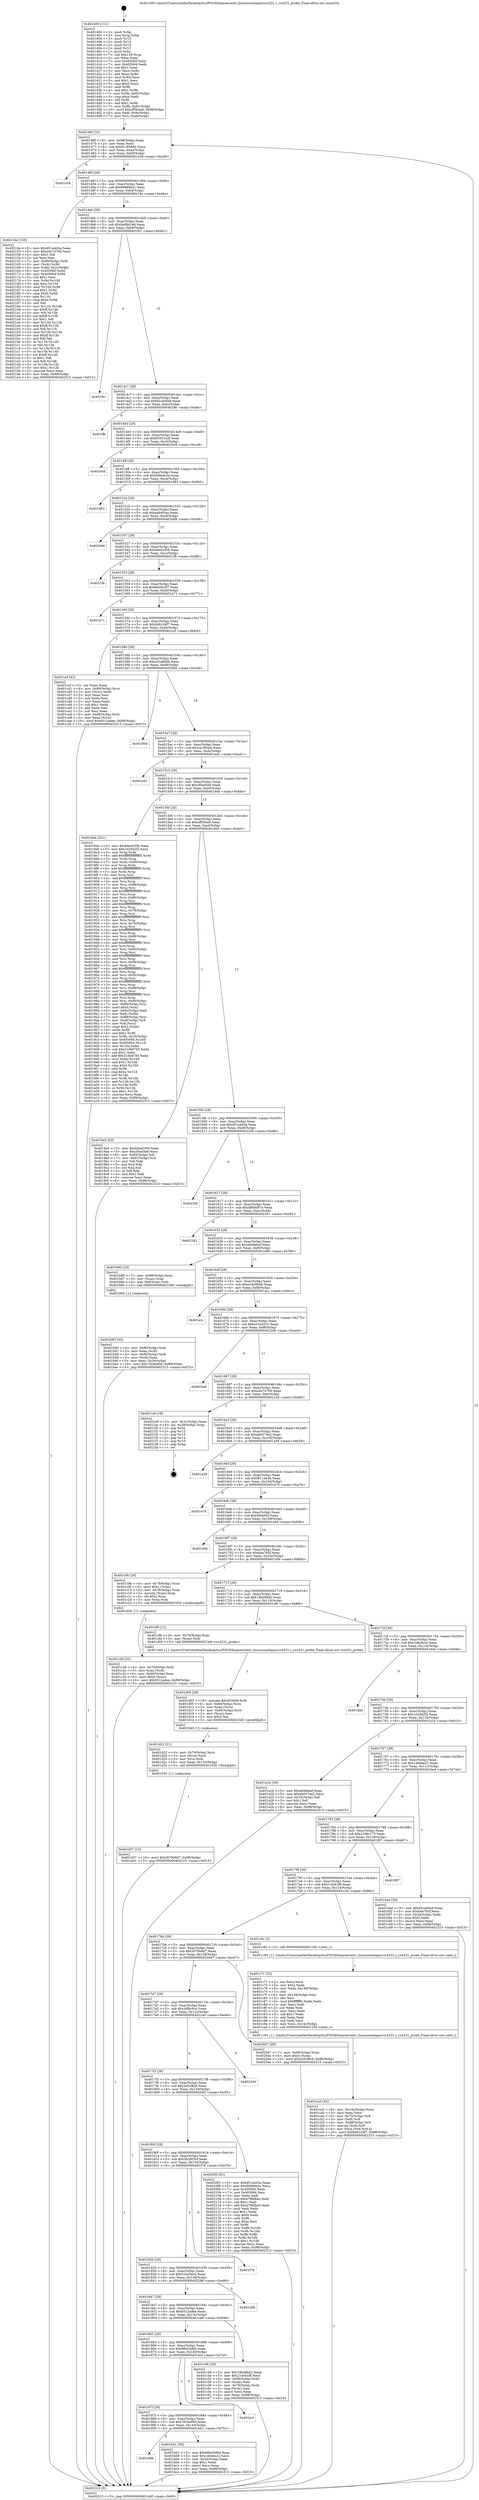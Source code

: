 digraph "0x401400" {
  label = "0x401400 (/mnt/c/Users/mathe/Desktop/tcc/POCII/binaries/extr_linuxsoundsparccs4231.c_cs4231_probe_Final-ollvm.out::main(0))"
  labelloc = "t"
  node[shape=record]

  Entry [label="",width=0.3,height=0.3,shape=circle,fillcolor=black,style=filled]
  "0x40146f" [label="{
     0x40146f [32]\l
     | [instrs]\l
     &nbsp;&nbsp;0x40146f \<+6\>: mov -0x98(%rbp),%eax\l
     &nbsp;&nbsp;0x401475 \<+2\>: mov %eax,%ecx\l
     &nbsp;&nbsp;0x401477 \<+6\>: sub $0x81c9588d,%ecx\l
     &nbsp;&nbsp;0x40147d \<+6\>: mov %eax,-0xac(%rbp)\l
     &nbsp;&nbsp;0x401483 \<+6\>: mov %ecx,-0xb0(%rbp)\l
     &nbsp;&nbsp;0x401489 \<+6\>: je 0000000000401e58 \<main+0xa58\>\l
  }"]
  "0x401e58" [label="{
     0x401e58\l
  }", style=dashed]
  "0x40148f" [label="{
     0x40148f [28]\l
     | [instrs]\l
     &nbsp;&nbsp;0x40148f \<+5\>: jmp 0000000000401494 \<main+0x94\>\l
     &nbsp;&nbsp;0x401494 \<+6\>: mov -0xac(%rbp),%eax\l
     &nbsp;&nbsp;0x40149a \<+5\>: sub $0x89989e2c,%eax\l
     &nbsp;&nbsp;0x40149f \<+6\>: mov %eax,-0xb4(%rbp)\l
     &nbsp;&nbsp;0x4014a5 \<+6\>: je 000000000040214e \<main+0xd4e\>\l
  }"]
  Exit [label="",width=0.3,height=0.3,shape=circle,fillcolor=black,style=filled,peripheries=2]
  "0x40214e" [label="{
     0x40214e [155]\l
     | [instrs]\l
     &nbsp;&nbsp;0x40214e \<+5\>: mov $0xd51a4d3a,%eax\l
     &nbsp;&nbsp;0x402153 \<+5\>: mov $0xe4e74760,%ecx\l
     &nbsp;&nbsp;0x402158 \<+2\>: mov $0x1,%dl\l
     &nbsp;&nbsp;0x40215a \<+2\>: xor %esi,%esi\l
     &nbsp;&nbsp;0x40215c \<+7\>: mov -0x90(%rbp),%rdi\l
     &nbsp;&nbsp;0x402163 \<+3\>: mov (%rdi),%r8d\l
     &nbsp;&nbsp;0x402166 \<+4\>: mov %r8d,-0x2c(%rbp)\l
     &nbsp;&nbsp;0x40216a \<+8\>: mov 0x405060,%r8d\l
     &nbsp;&nbsp;0x402172 \<+8\>: mov 0x405064,%r9d\l
     &nbsp;&nbsp;0x40217a \<+3\>: sub $0x1,%esi\l
     &nbsp;&nbsp;0x40217d \<+3\>: mov %r8d,%r10d\l
     &nbsp;&nbsp;0x402180 \<+3\>: add %esi,%r10d\l
     &nbsp;&nbsp;0x402183 \<+4\>: imul %r10d,%r8d\l
     &nbsp;&nbsp;0x402187 \<+4\>: and $0x1,%r8d\l
     &nbsp;&nbsp;0x40218b \<+4\>: cmp $0x0,%r8d\l
     &nbsp;&nbsp;0x40218f \<+4\>: sete %r11b\l
     &nbsp;&nbsp;0x402193 \<+4\>: cmp $0xa,%r9d\l
     &nbsp;&nbsp;0x402197 \<+3\>: setl %bl\l
     &nbsp;&nbsp;0x40219a \<+3\>: mov %r11b,%r14b\l
     &nbsp;&nbsp;0x40219d \<+4\>: xor $0xff,%r14b\l
     &nbsp;&nbsp;0x4021a1 \<+3\>: mov %bl,%r15b\l
     &nbsp;&nbsp;0x4021a4 \<+4\>: xor $0xff,%r15b\l
     &nbsp;&nbsp;0x4021a8 \<+3\>: xor $0x1,%dl\l
     &nbsp;&nbsp;0x4021ab \<+3\>: mov %r14b,%r12b\l
     &nbsp;&nbsp;0x4021ae \<+4\>: and $0xff,%r12b\l
     &nbsp;&nbsp;0x4021b2 \<+3\>: and %dl,%r11b\l
     &nbsp;&nbsp;0x4021b5 \<+3\>: mov %r15b,%r13b\l
     &nbsp;&nbsp;0x4021b8 \<+4\>: and $0xff,%r13b\l
     &nbsp;&nbsp;0x4021bc \<+2\>: and %dl,%bl\l
     &nbsp;&nbsp;0x4021be \<+3\>: or %r11b,%r12b\l
     &nbsp;&nbsp;0x4021c1 \<+3\>: or %bl,%r13b\l
     &nbsp;&nbsp;0x4021c4 \<+3\>: xor %r13b,%r12b\l
     &nbsp;&nbsp;0x4021c7 \<+3\>: or %r15b,%r14b\l
     &nbsp;&nbsp;0x4021ca \<+4\>: xor $0xff,%r14b\l
     &nbsp;&nbsp;0x4021ce \<+3\>: or $0x1,%dl\l
     &nbsp;&nbsp;0x4021d1 \<+3\>: and %dl,%r14b\l
     &nbsp;&nbsp;0x4021d4 \<+3\>: or %r14b,%r12b\l
     &nbsp;&nbsp;0x4021d7 \<+4\>: test $0x1,%r12b\l
     &nbsp;&nbsp;0x4021db \<+3\>: cmovne %ecx,%eax\l
     &nbsp;&nbsp;0x4021de \<+6\>: mov %eax,-0x98(%rbp)\l
     &nbsp;&nbsp;0x4021e4 \<+5\>: jmp 0000000000402315 \<main+0xf15\>\l
  }"]
  "0x4014ab" [label="{
     0x4014ab [28]\l
     | [instrs]\l
     &nbsp;&nbsp;0x4014ab \<+5\>: jmp 00000000004014b0 \<main+0xb0\>\l
     &nbsp;&nbsp;0x4014b0 \<+6\>: mov -0xac(%rbp),%eax\l
     &nbsp;&nbsp;0x4014b6 \<+5\>: sub $0x8a88d1e6,%eax\l
     &nbsp;&nbsp;0x4014bb \<+6\>: mov %eax,-0xb8(%rbp)\l
     &nbsp;&nbsp;0x4014c1 \<+6\>: je 0000000000401fb1 \<main+0xbb1\>\l
  }"]
  "0x401d37" [label="{
     0x401d37 [15]\l
     | [instrs]\l
     &nbsp;&nbsp;0x401d37 \<+10\>: movl $0x2679b6d7,-0x98(%rbp)\l
     &nbsp;&nbsp;0x401d41 \<+5\>: jmp 0000000000402315 \<main+0xf15\>\l
  }"]
  "0x401fb1" [label="{
     0x401fb1\l
  }", style=dashed]
  "0x4014c7" [label="{
     0x4014c7 [28]\l
     | [instrs]\l
     &nbsp;&nbsp;0x4014c7 \<+5\>: jmp 00000000004014cc \<main+0xcc\>\l
     &nbsp;&nbsp;0x4014cc \<+6\>: mov -0xac(%rbp),%eax\l
     &nbsp;&nbsp;0x4014d2 \<+5\>: sub $0x92ceb9a9,%eax\l
     &nbsp;&nbsp;0x4014d7 \<+6\>: mov %eax,-0xbc(%rbp)\l
     &nbsp;&nbsp;0x4014dd \<+6\>: je 0000000000401ffe \<main+0xbfe\>\l
  }"]
  "0x401d22" [label="{
     0x401d22 [21]\l
     | [instrs]\l
     &nbsp;&nbsp;0x401d22 \<+4\>: mov -0x70(%rbp),%rcx\l
     &nbsp;&nbsp;0x401d26 \<+3\>: mov (%rcx),%rcx\l
     &nbsp;&nbsp;0x401d29 \<+3\>: mov %rcx,%rdi\l
     &nbsp;&nbsp;0x401d2c \<+6\>: mov %eax,-0x150(%rbp)\l
     &nbsp;&nbsp;0x401d32 \<+5\>: call 0000000000401030 \<free@plt\>\l
     | [calls]\l
     &nbsp;&nbsp;0x401030 \{1\} (unknown)\l
  }"]
  "0x401ffe" [label="{
     0x401ffe\l
  }", style=dashed]
  "0x4014e3" [label="{
     0x4014e3 [28]\l
     | [instrs]\l
     &nbsp;&nbsp;0x4014e3 \<+5\>: jmp 00000000004014e8 \<main+0xe8\>\l
     &nbsp;&nbsp;0x4014e8 \<+6\>: mov -0xac(%rbp),%eax\l
     &nbsp;&nbsp;0x4014ee \<+5\>: sub $0x93531a2f,%eax\l
     &nbsp;&nbsp;0x4014f3 \<+6\>: mov %eax,-0xc0(%rbp)\l
     &nbsp;&nbsp;0x4014f9 \<+6\>: je 00000000004020c8 \<main+0xcc8\>\l
  }"]
  "0x401d05" [label="{
     0x401d05 [29]\l
     | [instrs]\l
     &nbsp;&nbsp;0x401d05 \<+10\>: movabs $0x4030d6,%rdi\l
     &nbsp;&nbsp;0x401d0f \<+4\>: mov -0x60(%rbp),%rcx\l
     &nbsp;&nbsp;0x401d13 \<+2\>: mov %eax,(%rcx)\l
     &nbsp;&nbsp;0x401d15 \<+4\>: mov -0x60(%rbp),%rcx\l
     &nbsp;&nbsp;0x401d19 \<+2\>: mov (%rcx),%esi\l
     &nbsp;&nbsp;0x401d1b \<+2\>: mov $0x0,%al\l
     &nbsp;&nbsp;0x401d1d \<+5\>: call 0000000000401040 \<printf@plt\>\l
     | [calls]\l
     &nbsp;&nbsp;0x401040 \{1\} (unknown)\l
  }"]
  "0x4020c8" [label="{
     0x4020c8\l
  }", style=dashed]
  "0x4014ff" [label="{
     0x4014ff [28]\l
     | [instrs]\l
     &nbsp;&nbsp;0x4014ff \<+5\>: jmp 0000000000401504 \<main+0x104\>\l
     &nbsp;&nbsp;0x401504 \<+6\>: mov -0xac(%rbp),%eax\l
     &nbsp;&nbsp;0x40150a \<+5\>: sub $0x9dfede3e,%eax\l
     &nbsp;&nbsp;0x40150f \<+6\>: mov %eax,-0xc4(%rbp)\l
     &nbsp;&nbsp;0x401515 \<+6\>: je 0000000000401d83 \<main+0x983\>\l
  }"]
  "0x401ca5" [label="{
     0x401ca5 [42]\l
     | [instrs]\l
     &nbsp;&nbsp;0x401ca5 \<+6\>: mov -0x14c(%rbp),%ecx\l
     &nbsp;&nbsp;0x401cab \<+3\>: imul %eax,%ecx\l
     &nbsp;&nbsp;0x401cae \<+4\>: mov -0x70(%rbp),%r8\l
     &nbsp;&nbsp;0x401cb2 \<+3\>: mov (%r8),%r8\l
     &nbsp;&nbsp;0x401cb5 \<+4\>: mov -0x68(%rbp),%r9\l
     &nbsp;&nbsp;0x401cb9 \<+3\>: movslq (%r9),%r9\l
     &nbsp;&nbsp;0x401cbc \<+4\>: mov %ecx,(%r8,%r9,4)\l
     &nbsp;&nbsp;0x401cc0 \<+10\>: movl $0xbb910df7,-0x98(%rbp)\l
     &nbsp;&nbsp;0x401cca \<+5\>: jmp 0000000000402315 \<main+0xf15\>\l
  }"]
  "0x401d83" [label="{
     0x401d83\l
  }", style=dashed]
  "0x40151b" [label="{
     0x40151b [28]\l
     | [instrs]\l
     &nbsp;&nbsp;0x40151b \<+5\>: jmp 0000000000401520 \<main+0x120\>\l
     &nbsp;&nbsp;0x401520 \<+6\>: mov -0xac(%rbp),%eax\l
     &nbsp;&nbsp;0x401526 \<+5\>: sub $0xaa94f3aa,%eax\l
     &nbsp;&nbsp;0x40152b \<+6\>: mov %eax,-0xc8(%rbp)\l
     &nbsp;&nbsp;0x401531 \<+6\>: je 0000000000402068 \<main+0xc68\>\l
  }"]
  "0x401c71" [label="{
     0x401c71 [52]\l
     | [instrs]\l
     &nbsp;&nbsp;0x401c71 \<+2\>: xor %ecx,%ecx\l
     &nbsp;&nbsp;0x401c73 \<+5\>: mov $0x2,%edx\l
     &nbsp;&nbsp;0x401c78 \<+6\>: mov %edx,-0x148(%rbp)\l
     &nbsp;&nbsp;0x401c7e \<+1\>: cltd\l
     &nbsp;&nbsp;0x401c7f \<+6\>: mov -0x148(%rbp),%esi\l
     &nbsp;&nbsp;0x401c85 \<+2\>: idiv %esi\l
     &nbsp;&nbsp;0x401c87 \<+6\>: imul $0xfffffffe,%edx,%edx\l
     &nbsp;&nbsp;0x401c8d \<+2\>: mov %ecx,%edi\l
     &nbsp;&nbsp;0x401c8f \<+2\>: sub %edx,%edi\l
     &nbsp;&nbsp;0x401c91 \<+2\>: mov %ecx,%edx\l
     &nbsp;&nbsp;0x401c93 \<+3\>: sub $0x1,%edx\l
     &nbsp;&nbsp;0x401c96 \<+2\>: add %edx,%edi\l
     &nbsp;&nbsp;0x401c98 \<+2\>: sub %edi,%ecx\l
     &nbsp;&nbsp;0x401c9a \<+6\>: mov %ecx,-0x14c(%rbp)\l
     &nbsp;&nbsp;0x401ca0 \<+5\>: call 0000000000401160 \<next_i\>\l
     | [calls]\l
     &nbsp;&nbsp;0x401160 \{1\} (/mnt/c/Users/mathe/Desktop/tcc/POCII/binaries/extr_linuxsoundsparccs4231.c_cs4231_probe_Final-ollvm.out::next_i)\l
  }"]
  "0x402068" [label="{
     0x402068\l
  }", style=dashed]
  "0x401537" [label="{
     0x401537 [28]\l
     | [instrs]\l
     &nbsp;&nbsp;0x401537 \<+5\>: jmp 000000000040153c \<main+0x13c\>\l
     &nbsp;&nbsp;0x40153c \<+6\>: mov -0xac(%rbp),%eax\l
     &nbsp;&nbsp;0x401542 \<+5\>: sub $0xb6ed1f56,%eax\l
     &nbsp;&nbsp;0x401547 \<+6\>: mov %eax,-0xcc(%rbp)\l
     &nbsp;&nbsp;0x40154d \<+6\>: je 00000000004021fb \<main+0xdfb\>\l
  }"]
  "0x401c28" [label="{
     0x401c28 [32]\l
     | [instrs]\l
     &nbsp;&nbsp;0x401c28 \<+4\>: mov -0x70(%rbp),%rdi\l
     &nbsp;&nbsp;0x401c2c \<+3\>: mov %rax,(%rdi)\l
     &nbsp;&nbsp;0x401c2f \<+4\>: mov -0x68(%rbp),%rax\l
     &nbsp;&nbsp;0x401c33 \<+6\>: movl $0x0,(%rax)\l
     &nbsp;&nbsp;0x401c39 \<+10\>: movl $0x6512adee,-0x98(%rbp)\l
     &nbsp;&nbsp;0x401c43 \<+5\>: jmp 0000000000402315 \<main+0xf15\>\l
  }"]
  "0x4021fb" [label="{
     0x4021fb\l
  }", style=dashed]
  "0x401553" [label="{
     0x401553 [28]\l
     | [instrs]\l
     &nbsp;&nbsp;0x401553 \<+5\>: jmp 0000000000401558 \<main+0x158\>\l
     &nbsp;&nbsp;0x401558 \<+6\>: mov -0xac(%rbp),%eax\l
     &nbsp;&nbsp;0x40155e \<+5\>: sub $0xbb26e3f7,%eax\l
     &nbsp;&nbsp;0x401563 \<+6\>: mov %eax,-0xd0(%rbp)\l
     &nbsp;&nbsp;0x401569 \<+6\>: je 0000000000401b71 \<main+0x771\>\l
  }"]
  "0x40189b" [label="{
     0x40189b\l
  }", style=dashed]
  "0x401b71" [label="{
     0x401b71\l
  }", style=dashed]
  "0x40156f" [label="{
     0x40156f [28]\l
     | [instrs]\l
     &nbsp;&nbsp;0x40156f \<+5\>: jmp 0000000000401574 \<main+0x174\>\l
     &nbsp;&nbsp;0x401574 \<+6\>: mov -0xac(%rbp),%eax\l
     &nbsp;&nbsp;0x40157a \<+5\>: sub $0xbb910df7,%eax\l
     &nbsp;&nbsp;0x40157f \<+6\>: mov %eax,-0xd4(%rbp)\l
     &nbsp;&nbsp;0x401585 \<+6\>: je 0000000000401ccf \<main+0x8cf\>\l
  }"]
  "0x401bb1" [label="{
     0x401bb1 [30]\l
     | [instrs]\l
     &nbsp;&nbsp;0x401bb1 \<+5\>: mov $0x68b43d8d,%eax\l
     &nbsp;&nbsp;0x401bb6 \<+5\>: mov $0x1ebdea22,%ecx\l
     &nbsp;&nbsp;0x401bbb \<+3\>: mov -0x34(%rbp),%edx\l
     &nbsp;&nbsp;0x401bbe \<+3\>: cmp $0x1,%edx\l
     &nbsp;&nbsp;0x401bc1 \<+3\>: cmovl %ecx,%eax\l
     &nbsp;&nbsp;0x401bc4 \<+6\>: mov %eax,-0x98(%rbp)\l
     &nbsp;&nbsp;0x401bca \<+5\>: jmp 0000000000402315 \<main+0xf15\>\l
  }"]
  "0x401ccf" [label="{
     0x401ccf [42]\l
     | [instrs]\l
     &nbsp;&nbsp;0x401ccf \<+2\>: xor %eax,%eax\l
     &nbsp;&nbsp;0x401cd1 \<+4\>: mov -0x68(%rbp),%rcx\l
     &nbsp;&nbsp;0x401cd5 \<+2\>: mov (%rcx),%edx\l
     &nbsp;&nbsp;0x401cd7 \<+2\>: mov %eax,%esi\l
     &nbsp;&nbsp;0x401cd9 \<+2\>: sub %edx,%esi\l
     &nbsp;&nbsp;0x401cdb \<+2\>: mov %eax,%edx\l
     &nbsp;&nbsp;0x401cdd \<+3\>: sub $0x1,%edx\l
     &nbsp;&nbsp;0x401ce0 \<+2\>: add %edx,%esi\l
     &nbsp;&nbsp;0x401ce2 \<+2\>: sub %esi,%eax\l
     &nbsp;&nbsp;0x401ce4 \<+4\>: mov -0x68(%rbp),%rcx\l
     &nbsp;&nbsp;0x401ce8 \<+2\>: mov %eax,(%rcx)\l
     &nbsp;&nbsp;0x401cea \<+10\>: movl $0x6512adee,-0x98(%rbp)\l
     &nbsp;&nbsp;0x401cf4 \<+5\>: jmp 0000000000402315 \<main+0xf15\>\l
  }"]
  "0x40158b" [label="{
     0x40158b [28]\l
     | [instrs]\l
     &nbsp;&nbsp;0x40158b \<+5\>: jmp 0000000000401590 \<main+0x190\>\l
     &nbsp;&nbsp;0x401590 \<+6\>: mov -0xac(%rbp),%eax\l
     &nbsp;&nbsp;0x401596 \<+5\>: sub $0xc31a8b5b,%eax\l
     &nbsp;&nbsp;0x40159b \<+6\>: mov %eax,-0xd8(%rbp)\l
     &nbsp;&nbsp;0x4015a1 \<+6\>: je 000000000040200d \<main+0xc0d\>\l
  }"]
  "0x40187f" [label="{
     0x40187f [28]\l
     | [instrs]\l
     &nbsp;&nbsp;0x40187f \<+5\>: jmp 0000000000401884 \<main+0x484\>\l
     &nbsp;&nbsp;0x401884 \<+6\>: mov -0xac(%rbp),%eax\l
     &nbsp;&nbsp;0x40188a \<+5\>: sub $0x7924e60d,%eax\l
     &nbsp;&nbsp;0x40188f \<+6\>: mov %eax,-0x144(%rbp)\l
     &nbsp;&nbsp;0x401895 \<+6\>: je 0000000000401bb1 \<main+0x7b1\>\l
  }"]
  "0x40200d" [label="{
     0x40200d\l
  }", style=dashed]
  "0x4015a7" [label="{
     0x4015a7 [28]\l
     | [instrs]\l
     &nbsp;&nbsp;0x4015a7 \<+5\>: jmp 00000000004015ac \<main+0x1ac\>\l
     &nbsp;&nbsp;0x4015ac \<+6\>: mov -0xac(%rbp),%eax\l
     &nbsp;&nbsp;0x4015b2 \<+5\>: sub $0xca1f93ed,%eax\l
     &nbsp;&nbsp;0x4015b7 \<+6\>: mov %eax,-0xdc(%rbp)\l
     &nbsp;&nbsp;0x4015bd \<+6\>: je 0000000000401ed1 \<main+0xad1\>\l
  }"]
  "0x401bcf" [label="{
     0x401bcf\l
  }", style=dashed]
  "0x401ed1" [label="{
     0x401ed1\l
  }", style=dashed]
  "0x4015c3" [label="{
     0x4015c3 [28]\l
     | [instrs]\l
     &nbsp;&nbsp;0x4015c3 \<+5\>: jmp 00000000004015c8 \<main+0x1c8\>\l
     &nbsp;&nbsp;0x4015c8 \<+6\>: mov -0xac(%rbp),%eax\l
     &nbsp;&nbsp;0x4015ce \<+5\>: sub $0xcf0ae5e6,%eax\l
     &nbsp;&nbsp;0x4015d3 \<+6\>: mov %eax,-0xe0(%rbp)\l
     &nbsp;&nbsp;0x4015d9 \<+6\>: je 00000000004018da \<main+0x4da\>\l
  }"]
  "0x401863" [label="{
     0x401863 [28]\l
     | [instrs]\l
     &nbsp;&nbsp;0x401863 \<+5\>: jmp 0000000000401868 \<main+0x468\>\l
     &nbsp;&nbsp;0x401868 \<+6\>: mov -0xac(%rbp),%eax\l
     &nbsp;&nbsp;0x40186e \<+5\>: sub $0x68b43d8d,%eax\l
     &nbsp;&nbsp;0x401873 \<+6\>: mov %eax,-0x140(%rbp)\l
     &nbsp;&nbsp;0x401879 \<+6\>: je 0000000000401bcf \<main+0x7cf\>\l
  }"]
  "0x4018da" [label="{
     0x4018da [321]\l
     | [instrs]\l
     &nbsp;&nbsp;0x4018da \<+5\>: mov $0xb6ed1f56,%eax\l
     &nbsp;&nbsp;0x4018df \<+5\>: mov $0x1d20d2f2,%ecx\l
     &nbsp;&nbsp;0x4018e4 \<+3\>: mov %rsp,%rdx\l
     &nbsp;&nbsp;0x4018e7 \<+4\>: add $0xfffffffffffffff0,%rdx\l
     &nbsp;&nbsp;0x4018eb \<+3\>: mov %rdx,%rsp\l
     &nbsp;&nbsp;0x4018ee \<+7\>: mov %rdx,-0x90(%rbp)\l
     &nbsp;&nbsp;0x4018f5 \<+3\>: mov %rsp,%rdx\l
     &nbsp;&nbsp;0x4018f8 \<+4\>: add $0xfffffffffffffff0,%rdx\l
     &nbsp;&nbsp;0x4018fc \<+3\>: mov %rdx,%rsp\l
     &nbsp;&nbsp;0x4018ff \<+3\>: mov %rsp,%rsi\l
     &nbsp;&nbsp;0x401902 \<+4\>: add $0xfffffffffffffff0,%rsi\l
     &nbsp;&nbsp;0x401906 \<+3\>: mov %rsi,%rsp\l
     &nbsp;&nbsp;0x401909 \<+7\>: mov %rsi,-0x88(%rbp)\l
     &nbsp;&nbsp;0x401910 \<+3\>: mov %rsp,%rsi\l
     &nbsp;&nbsp;0x401913 \<+4\>: add $0xfffffffffffffff0,%rsi\l
     &nbsp;&nbsp;0x401917 \<+3\>: mov %rsi,%rsp\l
     &nbsp;&nbsp;0x40191a \<+4\>: mov %rsi,-0x80(%rbp)\l
     &nbsp;&nbsp;0x40191e \<+3\>: mov %rsp,%rsi\l
     &nbsp;&nbsp;0x401921 \<+4\>: add $0xfffffffffffffff0,%rsi\l
     &nbsp;&nbsp;0x401925 \<+3\>: mov %rsi,%rsp\l
     &nbsp;&nbsp;0x401928 \<+4\>: mov %rsi,-0x78(%rbp)\l
     &nbsp;&nbsp;0x40192c \<+3\>: mov %rsp,%rsi\l
     &nbsp;&nbsp;0x40192f \<+4\>: add $0xfffffffffffffff0,%rsi\l
     &nbsp;&nbsp;0x401933 \<+3\>: mov %rsi,%rsp\l
     &nbsp;&nbsp;0x401936 \<+4\>: mov %rsi,-0x70(%rbp)\l
     &nbsp;&nbsp;0x40193a \<+3\>: mov %rsp,%rsi\l
     &nbsp;&nbsp;0x40193d \<+4\>: add $0xfffffffffffffff0,%rsi\l
     &nbsp;&nbsp;0x401941 \<+3\>: mov %rsi,%rsp\l
     &nbsp;&nbsp;0x401944 \<+4\>: mov %rsi,-0x68(%rbp)\l
     &nbsp;&nbsp;0x401948 \<+3\>: mov %rsp,%rsi\l
     &nbsp;&nbsp;0x40194b \<+4\>: add $0xfffffffffffffff0,%rsi\l
     &nbsp;&nbsp;0x40194f \<+3\>: mov %rsi,%rsp\l
     &nbsp;&nbsp;0x401952 \<+4\>: mov %rsi,-0x60(%rbp)\l
     &nbsp;&nbsp;0x401956 \<+3\>: mov %rsp,%rsi\l
     &nbsp;&nbsp;0x401959 \<+4\>: add $0xfffffffffffffff0,%rsi\l
     &nbsp;&nbsp;0x40195d \<+3\>: mov %rsi,%rsp\l
     &nbsp;&nbsp;0x401960 \<+4\>: mov %rsi,-0x58(%rbp)\l
     &nbsp;&nbsp;0x401964 \<+3\>: mov %rsp,%rsi\l
     &nbsp;&nbsp;0x401967 \<+4\>: add $0xfffffffffffffff0,%rsi\l
     &nbsp;&nbsp;0x40196b \<+3\>: mov %rsi,%rsp\l
     &nbsp;&nbsp;0x40196e \<+4\>: mov %rsi,-0x50(%rbp)\l
     &nbsp;&nbsp;0x401972 \<+3\>: mov %rsp,%rsi\l
     &nbsp;&nbsp;0x401975 \<+4\>: add $0xfffffffffffffff0,%rsi\l
     &nbsp;&nbsp;0x401979 \<+3\>: mov %rsi,%rsp\l
     &nbsp;&nbsp;0x40197c \<+4\>: mov %rsi,-0x48(%rbp)\l
     &nbsp;&nbsp;0x401980 \<+3\>: mov %rsp,%rsi\l
     &nbsp;&nbsp;0x401983 \<+4\>: add $0xfffffffffffffff0,%rsi\l
     &nbsp;&nbsp;0x401987 \<+3\>: mov %rsi,%rsp\l
     &nbsp;&nbsp;0x40198a \<+4\>: mov %rsi,-0x40(%rbp)\l
     &nbsp;&nbsp;0x40198e \<+7\>: mov -0x90(%rbp),%rsi\l
     &nbsp;&nbsp;0x401995 \<+6\>: movl $0x0,(%rsi)\l
     &nbsp;&nbsp;0x40199b \<+6\>: mov -0x9c(%rbp),%edi\l
     &nbsp;&nbsp;0x4019a1 \<+2\>: mov %edi,(%rdx)\l
     &nbsp;&nbsp;0x4019a3 \<+7\>: mov -0x88(%rbp),%rsi\l
     &nbsp;&nbsp;0x4019aa \<+7\>: mov -0xa8(%rbp),%r8\l
     &nbsp;&nbsp;0x4019b1 \<+3\>: mov %r8,(%rsi)\l
     &nbsp;&nbsp;0x4019b4 \<+3\>: cmpl $0x2,(%rdx)\l
     &nbsp;&nbsp;0x4019b7 \<+4\>: setne %r9b\l
     &nbsp;&nbsp;0x4019bb \<+4\>: and $0x1,%r9b\l
     &nbsp;&nbsp;0x4019bf \<+4\>: mov %r9b,-0x35(%rbp)\l
     &nbsp;&nbsp;0x4019c3 \<+8\>: mov 0x405060,%r10d\l
     &nbsp;&nbsp;0x4019cb \<+8\>: mov 0x405064,%r11d\l
     &nbsp;&nbsp;0x4019d3 \<+3\>: mov %r10d,%ebx\l
     &nbsp;&nbsp;0x4019d6 \<+6\>: sub $0x31db8783,%ebx\l
     &nbsp;&nbsp;0x4019dc \<+3\>: sub $0x1,%ebx\l
     &nbsp;&nbsp;0x4019df \<+6\>: add $0x31db8783,%ebx\l
     &nbsp;&nbsp;0x4019e5 \<+4\>: imul %ebx,%r10d\l
     &nbsp;&nbsp;0x4019e9 \<+4\>: and $0x1,%r10d\l
     &nbsp;&nbsp;0x4019ed \<+4\>: cmp $0x0,%r10d\l
     &nbsp;&nbsp;0x4019f1 \<+4\>: sete %r9b\l
     &nbsp;&nbsp;0x4019f5 \<+4\>: cmp $0xa,%r11d\l
     &nbsp;&nbsp;0x4019f9 \<+4\>: setl %r14b\l
     &nbsp;&nbsp;0x4019fd \<+3\>: mov %r9b,%r15b\l
     &nbsp;&nbsp;0x401a00 \<+3\>: and %r14b,%r15b\l
     &nbsp;&nbsp;0x401a03 \<+3\>: xor %r14b,%r9b\l
     &nbsp;&nbsp;0x401a06 \<+3\>: or %r9b,%r15b\l
     &nbsp;&nbsp;0x401a09 \<+4\>: test $0x1,%r15b\l
     &nbsp;&nbsp;0x401a0d \<+3\>: cmovne %ecx,%eax\l
     &nbsp;&nbsp;0x401a10 \<+6\>: mov %eax,-0x98(%rbp)\l
     &nbsp;&nbsp;0x401a16 \<+5\>: jmp 0000000000402315 \<main+0xf15\>\l
  }"]
  "0x4015df" [label="{
     0x4015df [28]\l
     | [instrs]\l
     &nbsp;&nbsp;0x4015df \<+5\>: jmp 00000000004015e4 \<main+0x1e4\>\l
     &nbsp;&nbsp;0x4015e4 \<+6\>: mov -0xac(%rbp),%eax\l
     &nbsp;&nbsp;0x4015ea \<+5\>: sub $0xcff364a9,%eax\l
     &nbsp;&nbsp;0x4015ef \<+6\>: mov %eax,-0xe4(%rbp)\l
     &nbsp;&nbsp;0x4015f5 \<+6\>: je 00000000004018a5 \<main+0x4a5\>\l
  }"]
  "0x401c48" [label="{
     0x401c48 [36]\l
     | [instrs]\l
     &nbsp;&nbsp;0x401c48 \<+5\>: mov $0x19b48bd2,%eax\l
     &nbsp;&nbsp;0x401c4d \<+5\>: mov $0x21dc61f8,%ecx\l
     &nbsp;&nbsp;0x401c52 \<+4\>: mov -0x68(%rbp),%rdx\l
     &nbsp;&nbsp;0x401c56 \<+2\>: mov (%rdx),%esi\l
     &nbsp;&nbsp;0x401c58 \<+4\>: mov -0x78(%rbp),%rdx\l
     &nbsp;&nbsp;0x401c5c \<+2\>: cmp (%rdx),%esi\l
     &nbsp;&nbsp;0x401c5e \<+3\>: cmovl %ecx,%eax\l
     &nbsp;&nbsp;0x401c61 \<+6\>: mov %eax,-0x98(%rbp)\l
     &nbsp;&nbsp;0x401c67 \<+5\>: jmp 0000000000402315 \<main+0xf15\>\l
  }"]
  "0x4018a5" [label="{
     0x4018a5 [53]\l
     | [instrs]\l
     &nbsp;&nbsp;0x4018a5 \<+5\>: mov $0xb6ed1f56,%eax\l
     &nbsp;&nbsp;0x4018aa \<+5\>: mov $0xcf0ae5e6,%ecx\l
     &nbsp;&nbsp;0x4018af \<+6\>: mov -0x92(%rbp),%dl\l
     &nbsp;&nbsp;0x4018b5 \<+7\>: mov -0x91(%rbp),%sil\l
     &nbsp;&nbsp;0x4018bc \<+3\>: mov %dl,%dil\l
     &nbsp;&nbsp;0x4018bf \<+3\>: and %sil,%dil\l
     &nbsp;&nbsp;0x4018c2 \<+3\>: xor %sil,%dl\l
     &nbsp;&nbsp;0x4018c5 \<+3\>: or %dl,%dil\l
     &nbsp;&nbsp;0x4018c8 \<+4\>: test $0x1,%dil\l
     &nbsp;&nbsp;0x4018cc \<+3\>: cmovne %ecx,%eax\l
     &nbsp;&nbsp;0x4018cf \<+6\>: mov %eax,-0x98(%rbp)\l
     &nbsp;&nbsp;0x4018d5 \<+5\>: jmp 0000000000402315 \<main+0xf15\>\l
  }"]
  "0x4015fb" [label="{
     0x4015fb [28]\l
     | [instrs]\l
     &nbsp;&nbsp;0x4015fb \<+5\>: jmp 0000000000401600 \<main+0x200\>\l
     &nbsp;&nbsp;0x401600 \<+6\>: mov -0xac(%rbp),%eax\l
     &nbsp;&nbsp;0x401606 \<+5\>: sub $0xd51a4d3a,%eax\l
     &nbsp;&nbsp;0x40160b \<+6\>: mov %eax,-0xe8(%rbp)\l
     &nbsp;&nbsp;0x401611 \<+6\>: je 00000000004022fd \<main+0xefd\>\l
  }"]
  "0x402315" [label="{
     0x402315 [5]\l
     | [instrs]\l
     &nbsp;&nbsp;0x402315 \<+5\>: jmp 000000000040146f \<main+0x6f\>\l
  }"]
  "0x401400" [label="{
     0x401400 [111]\l
     | [instrs]\l
     &nbsp;&nbsp;0x401400 \<+1\>: push %rbp\l
     &nbsp;&nbsp;0x401401 \<+3\>: mov %rsp,%rbp\l
     &nbsp;&nbsp;0x401404 \<+2\>: push %r15\l
     &nbsp;&nbsp;0x401406 \<+2\>: push %r14\l
     &nbsp;&nbsp;0x401408 \<+2\>: push %r13\l
     &nbsp;&nbsp;0x40140a \<+2\>: push %r12\l
     &nbsp;&nbsp;0x40140c \<+1\>: push %rbx\l
     &nbsp;&nbsp;0x40140d \<+7\>: sub $0x158,%rsp\l
     &nbsp;&nbsp;0x401414 \<+2\>: xor %eax,%eax\l
     &nbsp;&nbsp;0x401416 \<+7\>: mov 0x405060,%ecx\l
     &nbsp;&nbsp;0x40141d \<+7\>: mov 0x405064,%edx\l
     &nbsp;&nbsp;0x401424 \<+3\>: sub $0x1,%eax\l
     &nbsp;&nbsp;0x401427 \<+3\>: mov %ecx,%r8d\l
     &nbsp;&nbsp;0x40142a \<+3\>: add %eax,%r8d\l
     &nbsp;&nbsp;0x40142d \<+4\>: imul %r8d,%ecx\l
     &nbsp;&nbsp;0x401431 \<+3\>: and $0x1,%ecx\l
     &nbsp;&nbsp;0x401434 \<+3\>: cmp $0x0,%ecx\l
     &nbsp;&nbsp;0x401437 \<+4\>: sete %r9b\l
     &nbsp;&nbsp;0x40143b \<+4\>: and $0x1,%r9b\l
     &nbsp;&nbsp;0x40143f \<+7\>: mov %r9b,-0x92(%rbp)\l
     &nbsp;&nbsp;0x401446 \<+3\>: cmp $0xa,%edx\l
     &nbsp;&nbsp;0x401449 \<+4\>: setl %r9b\l
     &nbsp;&nbsp;0x40144d \<+4\>: and $0x1,%r9b\l
     &nbsp;&nbsp;0x401451 \<+7\>: mov %r9b,-0x91(%rbp)\l
     &nbsp;&nbsp;0x401458 \<+10\>: movl $0xcff364a9,-0x98(%rbp)\l
     &nbsp;&nbsp;0x401462 \<+6\>: mov %edi,-0x9c(%rbp)\l
     &nbsp;&nbsp;0x401468 \<+7\>: mov %rsi,-0xa8(%rbp)\l
  }"]
  "0x401847" [label="{
     0x401847 [28]\l
     | [instrs]\l
     &nbsp;&nbsp;0x401847 \<+5\>: jmp 000000000040184c \<main+0x44c\>\l
     &nbsp;&nbsp;0x40184c \<+6\>: mov -0xac(%rbp),%eax\l
     &nbsp;&nbsp;0x401852 \<+5\>: sub $0x6512adee,%eax\l
     &nbsp;&nbsp;0x401857 \<+6\>: mov %eax,-0x13c(%rbp)\l
     &nbsp;&nbsp;0x40185d \<+6\>: je 0000000000401c48 \<main+0x848\>\l
  }"]
  "0x402286" [label="{
     0x402286\l
  }", style=dashed]
  "0x4022fd" [label="{
     0x4022fd\l
  }", style=dashed]
  "0x401617" [label="{
     0x401617 [28]\l
     | [instrs]\l
     &nbsp;&nbsp;0x401617 \<+5\>: jmp 000000000040161c \<main+0x21c\>\l
     &nbsp;&nbsp;0x40161c \<+6\>: mov -0xac(%rbp),%eax\l
     &nbsp;&nbsp;0x401622 \<+5\>: sub $0xd88dd87e,%eax\l
     &nbsp;&nbsp;0x401627 \<+6\>: mov %eax,-0xec(%rbp)\l
     &nbsp;&nbsp;0x40162d \<+6\>: je 0000000000402261 \<main+0xe61\>\l
  }"]
  "0x40182b" [label="{
     0x40182b [28]\l
     | [instrs]\l
     &nbsp;&nbsp;0x40182b \<+5\>: jmp 0000000000401830 \<main+0x430\>\l
     &nbsp;&nbsp;0x401830 \<+6\>: mov -0xac(%rbp),%eax\l
     &nbsp;&nbsp;0x401836 \<+5\>: sub $0x51e43be5,%eax\l
     &nbsp;&nbsp;0x40183b \<+6\>: mov %eax,-0x138(%rbp)\l
     &nbsp;&nbsp;0x401841 \<+6\>: je 0000000000402286 \<main+0xe86\>\l
  }"]
  "0x402261" [label="{
     0x402261\l
  }", style=dashed]
  "0x401633" [label="{
     0x401633 [28]\l
     | [instrs]\l
     &nbsp;&nbsp;0x401633 \<+5\>: jmp 0000000000401638 \<main+0x238\>\l
     &nbsp;&nbsp;0x401638 \<+6\>: mov -0xac(%rbp),%eax\l
     &nbsp;&nbsp;0x40163e \<+5\>: sub $0xdd4fa6af,%eax\l
     &nbsp;&nbsp;0x401643 \<+6\>: mov %eax,-0xf0(%rbp)\l
     &nbsp;&nbsp;0x401649 \<+6\>: je 0000000000401b80 \<main+0x780\>\l
  }"]
  "0x401f78" [label="{
     0x401f78\l
  }", style=dashed]
  "0x401b80" [label="{
     0x401b80 [19]\l
     | [instrs]\l
     &nbsp;&nbsp;0x401b80 \<+7\>: mov -0x88(%rbp),%rax\l
     &nbsp;&nbsp;0x401b87 \<+3\>: mov (%rax),%rax\l
     &nbsp;&nbsp;0x401b8a \<+4\>: mov 0x8(%rax),%rdi\l
     &nbsp;&nbsp;0x401b8e \<+5\>: call 0000000000401060 \<atoi@plt\>\l
     | [calls]\l
     &nbsp;&nbsp;0x401060 \{1\} (unknown)\l
  }"]
  "0x40164f" [label="{
     0x40164f [28]\l
     | [instrs]\l
     &nbsp;&nbsp;0x40164f \<+5\>: jmp 0000000000401654 \<main+0x254\>\l
     &nbsp;&nbsp;0x401654 \<+6\>: mov -0xac(%rbp),%eax\l
     &nbsp;&nbsp;0x40165a \<+5\>: sub $0xe1dc8646,%eax\l
     &nbsp;&nbsp;0x40165f \<+6\>: mov %eax,-0xf4(%rbp)\l
     &nbsp;&nbsp;0x401665 \<+6\>: je 0000000000401acc \<main+0x6cc\>\l
  }"]
  "0x40180f" [label="{
     0x40180f [28]\l
     | [instrs]\l
     &nbsp;&nbsp;0x40180f \<+5\>: jmp 0000000000401814 \<main+0x414\>\l
     &nbsp;&nbsp;0x401814 \<+6\>: mov -0xac(%rbp),%eax\l
     &nbsp;&nbsp;0x40181a \<+5\>: sub $0x3b2903cf,%eax\l
     &nbsp;&nbsp;0x40181f \<+6\>: mov %eax,-0x134(%rbp)\l
     &nbsp;&nbsp;0x401825 \<+6\>: je 0000000000401f78 \<main+0xb78\>\l
  }"]
  "0x401acc" [label="{
     0x401acc\l
  }", style=dashed]
  "0x40166b" [label="{
     0x40166b [28]\l
     | [instrs]\l
     &nbsp;&nbsp;0x40166b \<+5\>: jmp 0000000000401670 \<main+0x270\>\l
     &nbsp;&nbsp;0x401670 \<+6\>: mov -0xac(%rbp),%eax\l
     &nbsp;&nbsp;0x401676 \<+5\>: sub $0xe21bd310,%eax\l
     &nbsp;&nbsp;0x40167b \<+6\>: mov %eax,-0xf8(%rbp)\l
     &nbsp;&nbsp;0x401681 \<+6\>: je 00000000004022e9 \<main+0xee9\>\l
  }"]
  "0x4020f3" [label="{
     0x4020f3 [91]\l
     | [instrs]\l
     &nbsp;&nbsp;0x4020f3 \<+5\>: mov $0xd51a4d3a,%eax\l
     &nbsp;&nbsp;0x4020f8 \<+5\>: mov $0x89989e2c,%ecx\l
     &nbsp;&nbsp;0x4020fd \<+7\>: mov 0x405060,%edx\l
     &nbsp;&nbsp;0x402104 \<+7\>: mov 0x405064,%esi\l
     &nbsp;&nbsp;0x40210b \<+2\>: mov %edx,%edi\l
     &nbsp;&nbsp;0x40210d \<+6\>: sub $0xb7f8dba0,%edi\l
     &nbsp;&nbsp;0x402113 \<+3\>: sub $0x1,%edi\l
     &nbsp;&nbsp;0x402116 \<+6\>: add $0xb7f8dba0,%edi\l
     &nbsp;&nbsp;0x40211c \<+3\>: imul %edi,%edx\l
     &nbsp;&nbsp;0x40211f \<+3\>: and $0x1,%edx\l
     &nbsp;&nbsp;0x402122 \<+3\>: cmp $0x0,%edx\l
     &nbsp;&nbsp;0x402125 \<+4\>: sete %r8b\l
     &nbsp;&nbsp;0x402129 \<+3\>: cmp $0xa,%esi\l
     &nbsp;&nbsp;0x40212c \<+4\>: setl %r9b\l
     &nbsp;&nbsp;0x402130 \<+3\>: mov %r8b,%r10b\l
     &nbsp;&nbsp;0x402133 \<+3\>: and %r9b,%r10b\l
     &nbsp;&nbsp;0x402136 \<+3\>: xor %r9b,%r8b\l
     &nbsp;&nbsp;0x402139 \<+3\>: or %r8b,%r10b\l
     &nbsp;&nbsp;0x40213c \<+4\>: test $0x1,%r10b\l
     &nbsp;&nbsp;0x402140 \<+3\>: cmovne %ecx,%eax\l
     &nbsp;&nbsp;0x402143 \<+6\>: mov %eax,-0x98(%rbp)\l
     &nbsp;&nbsp;0x402149 \<+5\>: jmp 0000000000402315 \<main+0xf15\>\l
  }"]
  "0x4022e9" [label="{
     0x4022e9\l
  }", style=dashed]
  "0x401687" [label="{
     0x401687 [28]\l
     | [instrs]\l
     &nbsp;&nbsp;0x401687 \<+5\>: jmp 000000000040168c \<main+0x28c\>\l
     &nbsp;&nbsp;0x40168c \<+6\>: mov -0xac(%rbp),%eax\l
     &nbsp;&nbsp;0x401692 \<+5\>: sub $0xe4e74760,%eax\l
     &nbsp;&nbsp;0x401697 \<+6\>: mov %eax,-0xfc(%rbp)\l
     &nbsp;&nbsp;0x40169d \<+6\>: je 00000000004021e9 \<main+0xde9\>\l
  }"]
  "0x4017f3" [label="{
     0x4017f3 [28]\l
     | [instrs]\l
     &nbsp;&nbsp;0x4017f3 \<+5\>: jmp 00000000004017f8 \<main+0x3f8\>\l
     &nbsp;&nbsp;0x4017f8 \<+6\>: mov -0xac(%rbp),%eax\l
     &nbsp;&nbsp;0x4017fe \<+5\>: sub $0x2e5cf8c9,%eax\l
     &nbsp;&nbsp;0x401803 \<+6\>: mov %eax,-0x130(%rbp)\l
     &nbsp;&nbsp;0x401809 \<+6\>: je 00000000004020f3 \<main+0xcf3\>\l
  }"]
  "0x4021e9" [label="{
     0x4021e9 [18]\l
     | [instrs]\l
     &nbsp;&nbsp;0x4021e9 \<+3\>: mov -0x2c(%rbp),%eax\l
     &nbsp;&nbsp;0x4021ec \<+4\>: lea -0x28(%rbp),%rsp\l
     &nbsp;&nbsp;0x4021f0 \<+1\>: pop %rbx\l
     &nbsp;&nbsp;0x4021f1 \<+2\>: pop %r12\l
     &nbsp;&nbsp;0x4021f3 \<+2\>: pop %r13\l
     &nbsp;&nbsp;0x4021f5 \<+2\>: pop %r14\l
     &nbsp;&nbsp;0x4021f7 \<+2\>: pop %r15\l
     &nbsp;&nbsp;0x4021f9 \<+1\>: pop %rbp\l
     &nbsp;&nbsp;0x4021fa \<+1\>: ret\l
  }"]
  "0x4016a3" [label="{
     0x4016a3 [28]\l
     | [instrs]\l
     &nbsp;&nbsp;0x4016a3 \<+5\>: jmp 00000000004016a8 \<main+0x2a8\>\l
     &nbsp;&nbsp;0x4016a8 \<+6\>: mov -0xac(%rbp),%eax\l
     &nbsp;&nbsp;0x4016ae \<+5\>: sub $0xeb0374e2,%eax\l
     &nbsp;&nbsp;0x4016b3 \<+6\>: mov %eax,-0x100(%rbp)\l
     &nbsp;&nbsp;0x4016b9 \<+6\>: je 0000000000401a39 \<main+0x639\>\l
  }"]
  "0x402240" [label="{
     0x402240\l
  }", style=dashed]
  "0x401a39" [label="{
     0x401a39\l
  }", style=dashed]
  "0x4016bf" [label="{
     0x4016bf [28]\l
     | [instrs]\l
     &nbsp;&nbsp;0x4016bf \<+5\>: jmp 00000000004016c4 \<main+0x2c4\>\l
     &nbsp;&nbsp;0x4016c4 \<+6\>: mov -0xac(%rbp),%eax\l
     &nbsp;&nbsp;0x4016ca \<+5\>: sub $0xf611de4b,%eax\l
     &nbsp;&nbsp;0x4016cf \<+6\>: mov %eax,-0x104(%rbp)\l
     &nbsp;&nbsp;0x4016d5 \<+6\>: je 0000000000401e76 \<main+0xa76\>\l
  }"]
  "0x4017d7" [label="{
     0x4017d7 [28]\l
     | [instrs]\l
     &nbsp;&nbsp;0x4017d7 \<+5\>: jmp 00000000004017dc \<main+0x3dc\>\l
     &nbsp;&nbsp;0x4017dc \<+6\>: mov -0xac(%rbp),%eax\l
     &nbsp;&nbsp;0x4017e2 \<+5\>: sub $0x2dfbc6cd,%eax\l
     &nbsp;&nbsp;0x4017e7 \<+6\>: mov %eax,-0x12c(%rbp)\l
     &nbsp;&nbsp;0x4017ed \<+6\>: je 0000000000402240 \<main+0xe40\>\l
  }"]
  "0x401e76" [label="{
     0x401e76\l
  }", style=dashed]
  "0x4016db" [label="{
     0x4016db [28]\l
     | [instrs]\l
     &nbsp;&nbsp;0x4016db \<+5\>: jmp 00000000004016e0 \<main+0x2e0\>\l
     &nbsp;&nbsp;0x4016e0 \<+6\>: mov -0xac(%rbp),%eax\l
     &nbsp;&nbsp;0x4016e6 \<+5\>: sub $0x9b6e82f,%eax\l
     &nbsp;&nbsp;0x4016eb \<+6\>: mov %eax,-0x108(%rbp)\l
     &nbsp;&nbsp;0x4016f1 \<+6\>: je 0000000000401d46 \<main+0x946\>\l
  }"]
  "0x4020d7" [label="{
     0x4020d7 [28]\l
     | [instrs]\l
     &nbsp;&nbsp;0x4020d7 \<+7\>: mov -0x90(%rbp),%rax\l
     &nbsp;&nbsp;0x4020de \<+6\>: movl $0x0,(%rax)\l
     &nbsp;&nbsp;0x4020e4 \<+10\>: movl $0x2e5cf8c9,-0x98(%rbp)\l
     &nbsp;&nbsp;0x4020ee \<+5\>: jmp 0000000000402315 \<main+0xf15\>\l
  }"]
  "0x401d46" [label="{
     0x401d46\l
  }", style=dashed]
  "0x4016f7" [label="{
     0x4016f7 [28]\l
     | [instrs]\l
     &nbsp;&nbsp;0x4016f7 \<+5\>: jmp 00000000004016fc \<main+0x2fc\>\l
     &nbsp;&nbsp;0x4016fc \<+6\>: mov -0xac(%rbp),%eax\l
     &nbsp;&nbsp;0x401702 \<+5\>: sub $0xb4a783f,%eax\l
     &nbsp;&nbsp;0x401707 \<+6\>: mov %eax,-0x10c(%rbp)\l
     &nbsp;&nbsp;0x40170d \<+6\>: je 0000000000401c0b \<main+0x80b\>\l
  }"]
  "0x4017bb" [label="{
     0x4017bb [28]\l
     | [instrs]\l
     &nbsp;&nbsp;0x4017bb \<+5\>: jmp 00000000004017c0 \<main+0x3c0\>\l
     &nbsp;&nbsp;0x4017c0 \<+6\>: mov -0xac(%rbp),%eax\l
     &nbsp;&nbsp;0x4017c6 \<+5\>: sub $0x2679b6d7,%eax\l
     &nbsp;&nbsp;0x4017cb \<+6\>: mov %eax,-0x128(%rbp)\l
     &nbsp;&nbsp;0x4017d1 \<+6\>: je 00000000004020d7 \<main+0xcd7\>\l
  }"]
  "0x401c0b" [label="{
     0x401c0b [29]\l
     | [instrs]\l
     &nbsp;&nbsp;0x401c0b \<+4\>: mov -0x78(%rbp),%rax\l
     &nbsp;&nbsp;0x401c0f \<+6\>: movl $0x1,(%rax)\l
     &nbsp;&nbsp;0x401c15 \<+4\>: mov -0x78(%rbp),%rax\l
     &nbsp;&nbsp;0x401c19 \<+3\>: movslq (%rax),%rax\l
     &nbsp;&nbsp;0x401c1c \<+4\>: shl $0x2,%rax\l
     &nbsp;&nbsp;0x401c20 \<+3\>: mov %rax,%rdi\l
     &nbsp;&nbsp;0x401c23 \<+5\>: call 0000000000401050 \<malloc@plt\>\l
     | [calls]\l
     &nbsp;&nbsp;0x401050 \{1\} (unknown)\l
  }"]
  "0x401713" [label="{
     0x401713 [28]\l
     | [instrs]\l
     &nbsp;&nbsp;0x401713 \<+5\>: jmp 0000000000401718 \<main+0x318\>\l
     &nbsp;&nbsp;0x401718 \<+6\>: mov -0xac(%rbp),%eax\l
     &nbsp;&nbsp;0x40171e \<+5\>: sub $0x19b48bd2,%eax\l
     &nbsp;&nbsp;0x401723 \<+6\>: mov %eax,-0x110(%rbp)\l
     &nbsp;&nbsp;0x401729 \<+6\>: je 0000000000401cf9 \<main+0x8f9\>\l
  }"]
  "0x401c6c" [label="{
     0x401c6c [5]\l
     | [instrs]\l
     &nbsp;&nbsp;0x401c6c \<+5\>: call 0000000000401160 \<next_i\>\l
     | [calls]\l
     &nbsp;&nbsp;0x401160 \{1\} (/mnt/c/Users/mathe/Desktop/tcc/POCII/binaries/extr_linuxsoundsparccs4231.c_cs4231_probe_Final-ollvm.out::next_i)\l
  }"]
  "0x401cf9" [label="{
     0x401cf9 [12]\l
     | [instrs]\l
     &nbsp;&nbsp;0x401cf9 \<+4\>: mov -0x70(%rbp),%rax\l
     &nbsp;&nbsp;0x401cfd \<+3\>: mov (%rax),%rdi\l
     &nbsp;&nbsp;0x401d00 \<+5\>: call 00000000004013e0 \<cs4231_probe\>\l
     | [calls]\l
     &nbsp;&nbsp;0x4013e0 \{1\} (/mnt/c/Users/mathe/Desktop/tcc/POCII/binaries/extr_linuxsoundsparccs4231.c_cs4231_probe_Final-ollvm.out::cs4231_probe)\l
  }"]
  "0x40172f" [label="{
     0x40172f [28]\l
     | [instrs]\l
     &nbsp;&nbsp;0x40172f \<+5\>: jmp 0000000000401734 \<main+0x334\>\l
     &nbsp;&nbsp;0x401734 \<+6\>: mov -0xac(%rbp),%eax\l
     &nbsp;&nbsp;0x40173a \<+5\>: sub $0x1b8c8cce,%eax\l
     &nbsp;&nbsp;0x40173f \<+6\>: mov %eax,-0x114(%rbp)\l
     &nbsp;&nbsp;0x401745 \<+6\>: je 0000000000401dde \<main+0x9de\>\l
  }"]
  "0x40179f" [label="{
     0x40179f [28]\l
     | [instrs]\l
     &nbsp;&nbsp;0x40179f \<+5\>: jmp 00000000004017a4 \<main+0x3a4\>\l
     &nbsp;&nbsp;0x4017a4 \<+6\>: mov -0xac(%rbp),%eax\l
     &nbsp;&nbsp;0x4017aa \<+5\>: sub $0x21dc61f8,%eax\l
     &nbsp;&nbsp;0x4017af \<+6\>: mov %eax,-0x124(%rbp)\l
     &nbsp;&nbsp;0x4017b5 \<+6\>: je 0000000000401c6c \<main+0x86c\>\l
  }"]
  "0x401dde" [label="{
     0x401dde\l
  }", style=dashed]
  "0x40174b" [label="{
     0x40174b [28]\l
     | [instrs]\l
     &nbsp;&nbsp;0x40174b \<+5\>: jmp 0000000000401750 \<main+0x350\>\l
     &nbsp;&nbsp;0x401750 \<+6\>: mov -0xac(%rbp),%eax\l
     &nbsp;&nbsp;0x401756 \<+5\>: sub $0x1d20d2f2,%eax\l
     &nbsp;&nbsp;0x40175b \<+6\>: mov %eax,-0x118(%rbp)\l
     &nbsp;&nbsp;0x401761 \<+6\>: je 0000000000401a1b \<main+0x61b\>\l
  }"]
  "0x401f87" [label="{
     0x401f87\l
  }", style=dashed]
  "0x401a1b" [label="{
     0x401a1b [30]\l
     | [instrs]\l
     &nbsp;&nbsp;0x401a1b \<+5\>: mov $0xdd4fa6af,%eax\l
     &nbsp;&nbsp;0x401a20 \<+5\>: mov $0xeb0374e2,%ecx\l
     &nbsp;&nbsp;0x401a25 \<+3\>: mov -0x35(%rbp),%dl\l
     &nbsp;&nbsp;0x401a28 \<+3\>: test $0x1,%dl\l
     &nbsp;&nbsp;0x401a2b \<+3\>: cmovne %ecx,%eax\l
     &nbsp;&nbsp;0x401a2e \<+6\>: mov %eax,-0x98(%rbp)\l
     &nbsp;&nbsp;0x401a34 \<+5\>: jmp 0000000000402315 \<main+0xf15\>\l
  }"]
  "0x401767" [label="{
     0x401767 [28]\l
     | [instrs]\l
     &nbsp;&nbsp;0x401767 \<+5\>: jmp 000000000040176c \<main+0x36c\>\l
     &nbsp;&nbsp;0x40176c \<+6\>: mov -0xac(%rbp),%eax\l
     &nbsp;&nbsp;0x401772 \<+5\>: sub $0x1ebdea22,%eax\l
     &nbsp;&nbsp;0x401777 \<+6\>: mov %eax,-0x11c(%rbp)\l
     &nbsp;&nbsp;0x40177d \<+6\>: je 0000000000401bed \<main+0x7ed\>\l
  }"]
  "0x401b93" [label="{
     0x401b93 [30]\l
     | [instrs]\l
     &nbsp;&nbsp;0x401b93 \<+4\>: mov -0x80(%rbp),%rdi\l
     &nbsp;&nbsp;0x401b97 \<+2\>: mov %eax,(%rdi)\l
     &nbsp;&nbsp;0x401b99 \<+4\>: mov -0x80(%rbp),%rdi\l
     &nbsp;&nbsp;0x401b9d \<+2\>: mov (%rdi),%eax\l
     &nbsp;&nbsp;0x401b9f \<+3\>: mov %eax,-0x34(%rbp)\l
     &nbsp;&nbsp;0x401ba2 \<+10\>: movl $0x7924e60d,-0x98(%rbp)\l
     &nbsp;&nbsp;0x401bac \<+5\>: jmp 0000000000402315 \<main+0xf15\>\l
  }"]
  "0x401783" [label="{
     0x401783 [28]\l
     | [instrs]\l
     &nbsp;&nbsp;0x401783 \<+5\>: jmp 0000000000401788 \<main+0x388\>\l
     &nbsp;&nbsp;0x401788 \<+6\>: mov -0xac(%rbp),%eax\l
     &nbsp;&nbsp;0x40178e \<+5\>: sub $0x2106c175,%eax\l
     &nbsp;&nbsp;0x401793 \<+6\>: mov %eax,-0x120(%rbp)\l
     &nbsp;&nbsp;0x401799 \<+6\>: je 0000000000401f87 \<main+0xb87\>\l
  }"]
  "0x401bed" [label="{
     0x401bed [30]\l
     | [instrs]\l
     &nbsp;&nbsp;0x401bed \<+5\>: mov $0x92ceb9a9,%eax\l
     &nbsp;&nbsp;0x401bf2 \<+5\>: mov $0xb4a783f,%ecx\l
     &nbsp;&nbsp;0x401bf7 \<+3\>: mov -0x34(%rbp),%edx\l
     &nbsp;&nbsp;0x401bfa \<+3\>: cmp $0x0,%edx\l
     &nbsp;&nbsp;0x401bfd \<+3\>: cmove %ecx,%eax\l
     &nbsp;&nbsp;0x401c00 \<+6\>: mov %eax,-0x98(%rbp)\l
     &nbsp;&nbsp;0x401c06 \<+5\>: jmp 0000000000402315 \<main+0xf15\>\l
  }"]
  Entry -> "0x401400" [label=" 1"]
  "0x40146f" -> "0x401e58" [label=" 0"]
  "0x40146f" -> "0x40148f" [label=" 16"]
  "0x4021e9" -> Exit [label=" 1"]
  "0x40148f" -> "0x40214e" [label=" 1"]
  "0x40148f" -> "0x4014ab" [label=" 15"]
  "0x40214e" -> "0x402315" [label=" 1"]
  "0x4014ab" -> "0x401fb1" [label=" 0"]
  "0x4014ab" -> "0x4014c7" [label=" 15"]
  "0x4020f3" -> "0x402315" [label=" 1"]
  "0x4014c7" -> "0x401ffe" [label=" 0"]
  "0x4014c7" -> "0x4014e3" [label=" 15"]
  "0x4020d7" -> "0x402315" [label=" 1"]
  "0x4014e3" -> "0x4020c8" [label=" 0"]
  "0x4014e3" -> "0x4014ff" [label=" 15"]
  "0x401d37" -> "0x402315" [label=" 1"]
  "0x4014ff" -> "0x401d83" [label=" 0"]
  "0x4014ff" -> "0x40151b" [label=" 15"]
  "0x401d22" -> "0x401d37" [label=" 1"]
  "0x40151b" -> "0x402068" [label=" 0"]
  "0x40151b" -> "0x401537" [label=" 15"]
  "0x401d05" -> "0x401d22" [label=" 1"]
  "0x401537" -> "0x4021fb" [label=" 0"]
  "0x401537" -> "0x401553" [label=" 15"]
  "0x401cf9" -> "0x401d05" [label=" 1"]
  "0x401553" -> "0x401b71" [label=" 0"]
  "0x401553" -> "0x40156f" [label=" 15"]
  "0x401ccf" -> "0x402315" [label=" 1"]
  "0x40156f" -> "0x401ccf" [label=" 1"]
  "0x40156f" -> "0x40158b" [label=" 14"]
  "0x401ca5" -> "0x402315" [label=" 1"]
  "0x40158b" -> "0x40200d" [label=" 0"]
  "0x40158b" -> "0x4015a7" [label=" 14"]
  "0x401c6c" -> "0x401c71" [label=" 1"]
  "0x4015a7" -> "0x401ed1" [label=" 0"]
  "0x4015a7" -> "0x4015c3" [label=" 14"]
  "0x401c48" -> "0x402315" [label=" 2"]
  "0x4015c3" -> "0x4018da" [label=" 1"]
  "0x4015c3" -> "0x4015df" [label=" 13"]
  "0x401c0b" -> "0x401c28" [label=" 1"]
  "0x4015df" -> "0x4018a5" [label=" 1"]
  "0x4015df" -> "0x4015fb" [label=" 12"]
  "0x4018a5" -> "0x402315" [label=" 1"]
  "0x401400" -> "0x40146f" [label=" 1"]
  "0x402315" -> "0x40146f" [label=" 15"]
  "0x401bed" -> "0x402315" [label=" 1"]
  "0x4018da" -> "0x402315" [label=" 1"]
  "0x40187f" -> "0x40189b" [label=" 0"]
  "0x4015fb" -> "0x4022fd" [label=" 0"]
  "0x4015fb" -> "0x401617" [label=" 12"]
  "0x40187f" -> "0x401bb1" [label=" 1"]
  "0x401617" -> "0x402261" [label=" 0"]
  "0x401617" -> "0x401633" [label=" 12"]
  "0x401863" -> "0x40187f" [label=" 1"]
  "0x401633" -> "0x401b80" [label=" 1"]
  "0x401633" -> "0x40164f" [label=" 11"]
  "0x401863" -> "0x401bcf" [label=" 0"]
  "0x40164f" -> "0x401acc" [label=" 0"]
  "0x40164f" -> "0x40166b" [label=" 11"]
  "0x401847" -> "0x401863" [label=" 1"]
  "0x40166b" -> "0x4022e9" [label=" 0"]
  "0x40166b" -> "0x401687" [label=" 11"]
  "0x401847" -> "0x401c48" [label=" 2"]
  "0x401687" -> "0x4021e9" [label=" 1"]
  "0x401687" -> "0x4016a3" [label=" 10"]
  "0x40182b" -> "0x401847" [label=" 3"]
  "0x4016a3" -> "0x401a39" [label=" 0"]
  "0x4016a3" -> "0x4016bf" [label=" 10"]
  "0x40182b" -> "0x402286" [label=" 0"]
  "0x4016bf" -> "0x401e76" [label=" 0"]
  "0x4016bf" -> "0x4016db" [label=" 10"]
  "0x40180f" -> "0x40182b" [label=" 3"]
  "0x4016db" -> "0x401d46" [label=" 0"]
  "0x4016db" -> "0x4016f7" [label=" 10"]
  "0x40180f" -> "0x401f78" [label=" 0"]
  "0x4016f7" -> "0x401c0b" [label=" 1"]
  "0x4016f7" -> "0x401713" [label=" 9"]
  "0x4017f3" -> "0x40180f" [label=" 3"]
  "0x401713" -> "0x401cf9" [label=" 1"]
  "0x401713" -> "0x40172f" [label=" 8"]
  "0x4017f3" -> "0x4020f3" [label=" 1"]
  "0x40172f" -> "0x401dde" [label=" 0"]
  "0x40172f" -> "0x40174b" [label=" 8"]
  "0x4017d7" -> "0x4017f3" [label=" 4"]
  "0x40174b" -> "0x401a1b" [label=" 1"]
  "0x40174b" -> "0x401767" [label=" 7"]
  "0x401a1b" -> "0x402315" [label=" 1"]
  "0x401b80" -> "0x401b93" [label=" 1"]
  "0x401b93" -> "0x402315" [label=" 1"]
  "0x4017d7" -> "0x402240" [label=" 0"]
  "0x401767" -> "0x401bed" [label=" 1"]
  "0x401767" -> "0x401783" [label=" 6"]
  "0x401c71" -> "0x401ca5" [label=" 1"]
  "0x401783" -> "0x401f87" [label=" 0"]
  "0x401783" -> "0x40179f" [label=" 6"]
  "0x401bb1" -> "0x402315" [label=" 1"]
  "0x40179f" -> "0x401c6c" [label=" 1"]
  "0x40179f" -> "0x4017bb" [label=" 5"]
  "0x401c28" -> "0x402315" [label=" 1"]
  "0x4017bb" -> "0x4020d7" [label=" 1"]
  "0x4017bb" -> "0x4017d7" [label=" 4"]
}
